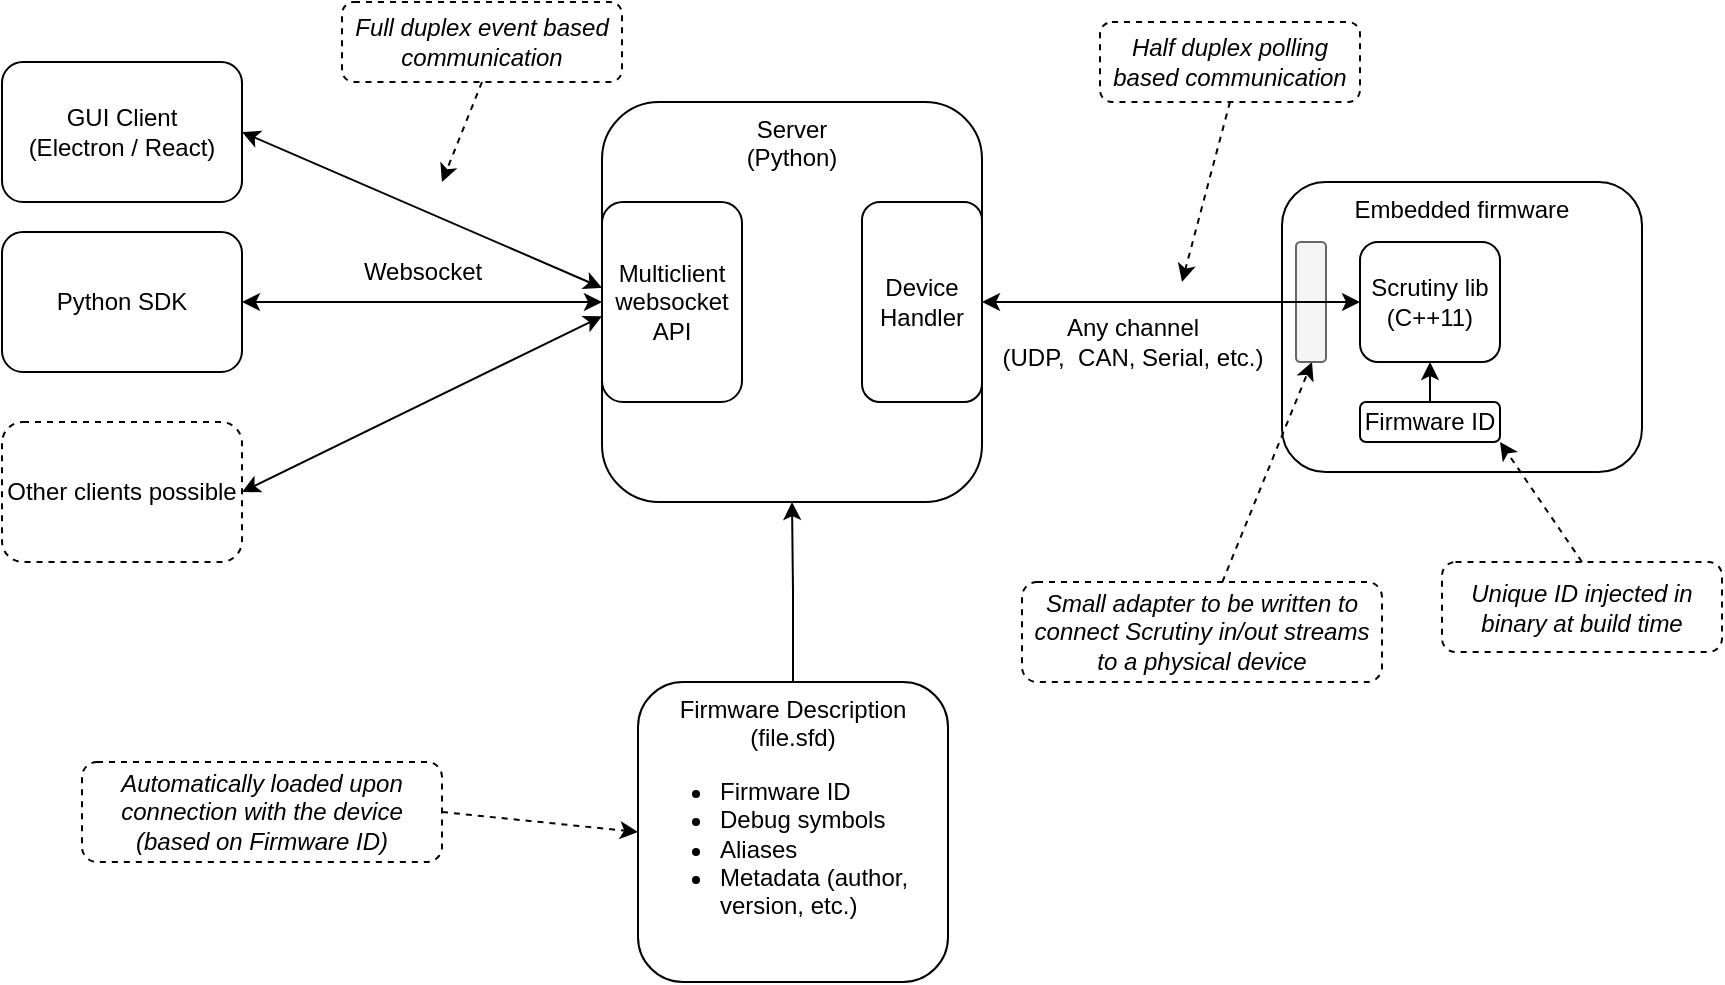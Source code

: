 <mxfile scale="2" border="0">
    <diagram id="TkqTKa8OCuHq-zXPvSPR" name="Page-1">
        <mxGraphModel dx="906" dy="397" grid="1" gridSize="10" guides="1" tooltips="1" connect="1" arrows="1" fold="1" page="1" pageScale="1" pageWidth="850" pageHeight="1100" background="#ffffff" math="0" shadow="0">
            <root>
                <mxCell id="0"/>
                <mxCell id="1" parent="0"/>
                <mxCell id="mlyRW9mOE5CwS9S9jdWl-1" value="&lt;div&gt;Server&lt;/div&gt;&lt;div&gt;(Python)&lt;br&gt;&lt;/div&gt;" style="rounded=1;whiteSpace=wrap;html=1;verticalAlign=top;" parent="1" vertex="1">
                    <mxGeometry x="330" y="80" width="190" height="200" as="geometry"/>
                </mxCell>
                <mxCell id="mlyRW9mOE5CwS9S9jdWl-2" value="Embedded firmware" style="rounded=1;whiteSpace=wrap;html=1;verticalAlign=top;align=center;" parent="1" vertex="1">
                    <mxGeometry x="670" y="120" width="180" height="145" as="geometry"/>
                </mxCell>
                <mxCell id="mlyRW9mOE5CwS9S9jdWl-3" value="&lt;div&gt;Scrutiny lib (C++11)&lt;/div&gt;" style="rounded=1;whiteSpace=wrap;html=1;" parent="1" vertex="1">
                    <mxGeometry x="709" y="150" width="70" height="60" as="geometry"/>
                </mxCell>
                <mxCell id="mlyRW9mOE5CwS9S9jdWl-6" value="&lt;div&gt;GUI Client&lt;br&gt;(Electron / React)&lt;br&gt;&lt;/div&gt;" style="rounded=1;whiteSpace=wrap;html=1;" parent="1" vertex="1">
                    <mxGeometry x="30" y="60" width="120" height="70" as="geometry"/>
                </mxCell>
                <mxCell id="mlyRW9mOE5CwS9S9jdWl-20" style="edgeStyle=orthogonalEdgeStyle;rounded=0;orthogonalLoop=1;jettySize=auto;html=1;exitX=1;exitY=0.5;exitDx=0;exitDy=0;startArrow=classic;startFill=1;" parent="1" source="mlyRW9mOE5CwS9S9jdWl-7" target="mlyRW9mOE5CwS9S9jdWl-14" edge="1">
                    <mxGeometry relative="1" as="geometry"/>
                </mxCell>
                <mxCell id="mlyRW9mOE5CwS9S9jdWl-7" value="Python SDK" style="rounded=1;whiteSpace=wrap;html=1;" parent="1" vertex="1">
                    <mxGeometry x="30" y="145" width="120" height="70" as="geometry"/>
                </mxCell>
                <mxCell id="mlyRW9mOE5CwS9S9jdWl-11" value="Other clients possible" style="rounded=1;whiteSpace=wrap;html=1;dashed=1;" parent="1" vertex="1">
                    <mxGeometry x="30" y="240" width="120" height="70" as="geometry"/>
                </mxCell>
                <mxCell id="mlyRW9mOE5CwS9S9jdWl-14" value="&lt;div&gt;Multiclient &lt;br&gt;&lt;/div&gt;&lt;div&gt;websocket API&lt;/div&gt;" style="rounded=1;whiteSpace=wrap;html=1;verticalAlign=middle;" parent="1" vertex="1">
                    <mxGeometry x="330" y="130" width="70" height="100" as="geometry"/>
                </mxCell>
                <mxCell id="mlyRW9mOE5CwS9S9jdWl-16" value="Half duplex polling based communication" style="rounded=1;whiteSpace=wrap;html=1;dashed=1;verticalAlign=middle;fontStyle=2;spacingLeft=5;spacingRight=5;spacing=-1;spacingBottom=5;spacingTop=5;" parent="1" vertex="1">
                    <mxGeometry x="579" y="40" width="130" height="40" as="geometry"/>
                </mxCell>
                <mxCell id="mlyRW9mOE5CwS9S9jdWl-17" value="Small adapter to be written to connect Scrutiny in/out streams to a physical device" style="rounded=1;whiteSpace=wrap;html=1;dashed=1;verticalAlign=middle;fontStyle=2;fontFamily=Helvetica;" parent="1" vertex="1">
                    <mxGeometry x="540" y="320" width="180" height="50" as="geometry"/>
                </mxCell>
                <mxCell id="mlyRW9mOE5CwS9S9jdWl-18" value="" style="endArrow=classic;html=1;rounded=0;dashed=1;" parent="1" source="mlyRW9mOE5CwS9S9jdWl-17" edge="1">
                    <mxGeometry width="50" height="50" relative="1" as="geometry">
                        <mxPoint x="430" y="210" as="sourcePoint"/>
                        <mxPoint x="685" y="210" as="targetPoint"/>
                    </mxGeometry>
                </mxCell>
                <mxCell id="mlyRW9mOE5CwS9S9jdWl-22" value="" style="rounded=1;whiteSpace=wrap;html=1;fillColor=#f5f5f5;fontColor=#333333;strokeColor=#666666;" parent="1" vertex="1">
                    <mxGeometry x="677" y="150" width="15" height="60" as="geometry"/>
                </mxCell>
                <mxCell id="mlyRW9mOE5CwS9S9jdWl-4" style="edgeStyle=orthogonalEdgeStyle;rounded=0;orthogonalLoop=1;jettySize=auto;html=1;startArrow=classic;startFill=1;" parent="1" source="mlyRW9mOE5CwS9S9jdWl-1" target="mlyRW9mOE5CwS9S9jdWl-3" edge="1">
                    <mxGeometry relative="1" as="geometry"/>
                </mxCell>
                <mxCell id="mlyRW9mOE5CwS9S9jdWl-25" value="Websocket" style="text;html=1;align=center;verticalAlign=middle;resizable=0;points=[];autosize=1;strokeColor=none;fillColor=none;" parent="1" vertex="1">
                    <mxGeometry x="200" y="150" width="80" height="30" as="geometry"/>
                </mxCell>
                <mxCell id="mlyRW9mOE5CwS9S9jdWl-26" value="Full duplex event based communication" style="rounded=1;whiteSpace=wrap;html=1;dashed=1;verticalAlign=middle;fontStyle=2;spacingTop=5;spacingLeft=5;spacingBottom=5;spacingRight=5;" parent="1" vertex="1">
                    <mxGeometry x="200" y="30" width="140" height="40" as="geometry"/>
                </mxCell>
                <mxCell id="mlyRW9mOE5CwS9S9jdWl-27" value="" style="endArrow=classic;html=1;rounded=0;dashed=1;exitX=0.5;exitY=1;exitDx=0;exitDy=0;" parent="1" source="mlyRW9mOE5CwS9S9jdWl-16" edge="1">
                    <mxGeometry width="50" height="50" relative="1" as="geometry">
                        <mxPoint x="724.12" y="330" as="sourcePoint"/>
                        <mxPoint x="620" y="170" as="targetPoint"/>
                    </mxGeometry>
                </mxCell>
                <mxCell id="mlyRW9mOE5CwS9S9jdWl-28" value="" style="endArrow=classic;html=1;rounded=0;dashed=1;exitX=0.5;exitY=1;exitDx=0;exitDy=0;" parent="1" source="mlyRW9mOE5CwS9S9jdWl-26" edge="1">
                    <mxGeometry width="50" height="50" relative="1" as="geometry">
                        <mxPoint x="545" y="90" as="sourcePoint"/>
                        <mxPoint x="250" y="120" as="targetPoint"/>
                    </mxGeometry>
                </mxCell>
                <mxCell id="mlyRW9mOE5CwS9S9jdWl-29" value="Any channel&lt;br&gt;&lt;div&gt;(UDP,&amp;nbsp; CAN, Serial, etc.)&lt;/div&gt;" style="text;html=1;align=center;verticalAlign=middle;resizable=0;points=[];autosize=1;strokeColor=none;fillColor=none;" parent="1" vertex="1">
                    <mxGeometry x="520" y="180" width="150" height="40" as="geometry"/>
                </mxCell>
                <mxCell id="SQRKmvJDJixICkFWZuLB-2" value="" style="endArrow=classic;startArrow=classic;html=1;rounded=0;entryX=0;entryY=0.571;entryDx=0;entryDy=0;entryPerimeter=0;exitX=1;exitY=0.5;exitDx=0;exitDy=0;" parent="1" source="mlyRW9mOE5CwS9S9jdWl-11" target="mlyRW9mOE5CwS9S9jdWl-14" edge="1">
                    <mxGeometry width="50" height="50" relative="1" as="geometry">
                        <mxPoint x="160" y="280" as="sourcePoint"/>
                        <mxPoint x="440" y="220" as="targetPoint"/>
                    </mxGeometry>
                </mxCell>
                <mxCell id="SQRKmvJDJixICkFWZuLB-3" value="" style="endArrow=classic;startArrow=classic;html=1;rounded=0;entryX=0;entryY=0.429;entryDx=0;entryDy=0;entryPerimeter=0;exitX=1;exitY=0.5;exitDx=0;exitDy=0;" parent="1" source="mlyRW9mOE5CwS9S9jdWl-6" target="mlyRW9mOE5CwS9S9jdWl-14" edge="1">
                    <mxGeometry width="50" height="50" relative="1" as="geometry">
                        <mxPoint x="170" y="290" as="sourcePoint"/>
                        <mxPoint x="340" y="200" as="targetPoint"/>
                    </mxGeometry>
                </mxCell>
                <mxCell id="SQRKmvJDJixICkFWZuLB-6" style="edgeStyle=orthogonalEdgeStyle;rounded=0;orthogonalLoop=1;jettySize=auto;html=1;exitX=0.5;exitY=0;exitDx=0;exitDy=0;" parent="1" source="SQRKmvJDJixICkFWZuLB-4" target="mlyRW9mOE5CwS9S9jdWl-1" edge="1">
                    <mxGeometry relative="1" as="geometry"/>
                </mxCell>
                <mxCell id="SQRKmvJDJixICkFWZuLB-4" value="&lt;div align=&quot;center&quot;&gt;Firmware Description&lt;br&gt;(file.sfd)&lt;br&gt;&lt;/div&gt;&lt;div align=&quot;left&quot;&gt;&lt;ul&gt;&lt;li&gt;Firmware ID&lt;/li&gt;&lt;li&gt;Debug symbols&lt;/li&gt;&lt;li&gt;Aliases&lt;/li&gt;&lt;li&gt;Metadata (author, version, etc.)&lt;br&gt;&lt;/li&gt;&lt;/ul&gt;&lt;/div&gt;" style="rounded=1;whiteSpace=wrap;html=1;verticalAlign=top;" parent="1" vertex="1">
                    <mxGeometry x="348" y="370" width="155" height="150" as="geometry"/>
                </mxCell>
                <mxCell id="SQRKmvJDJixICkFWZuLB-5" value="Device Handler" style="rounded=1;whiteSpace=wrap;html=1;verticalAlign=middle;" parent="1" vertex="1">
                    <mxGeometry x="460" y="130" width="60" height="100" as="geometry"/>
                </mxCell>
                <mxCell id="SQRKmvJDJixICkFWZuLB-8" style="edgeStyle=orthogonalEdgeStyle;rounded=0;orthogonalLoop=1;jettySize=auto;html=1;exitX=0.5;exitY=0;exitDx=0;exitDy=0;entryX=0.5;entryY=1;entryDx=0;entryDy=0;fontFamily=Helvetica;" parent="1" source="SQRKmvJDJixICkFWZuLB-7" target="mlyRW9mOE5CwS9S9jdWl-3" edge="1">
                    <mxGeometry relative="1" as="geometry"/>
                </mxCell>
                <mxCell id="SQRKmvJDJixICkFWZuLB-7" value="Firmware ID" style="rounded=1;whiteSpace=wrap;html=1;" parent="1" vertex="1">
                    <mxGeometry x="709" y="230" width="70" height="20" as="geometry"/>
                </mxCell>
                <mxCell id="SQRKmvJDJixICkFWZuLB-9" value="Unique ID injected in binary at build time" style="rounded=1;whiteSpace=wrap;html=1;dashed=1;verticalAlign=middle;fontStyle=2" parent="1" vertex="1">
                    <mxGeometry x="750" y="310" width="140" height="45" as="geometry"/>
                </mxCell>
                <mxCell id="SQRKmvJDJixICkFWZuLB-12" value="" style="endArrow=classic;html=1;rounded=0;dashed=1;entryX=1;entryY=1;entryDx=0;entryDy=0;exitX=0.5;exitY=0;exitDx=0;exitDy=0;" parent="1" source="SQRKmvJDJixICkFWZuLB-9" target="SQRKmvJDJixICkFWZuLB-7" edge="1">
                    <mxGeometry width="50" height="50" relative="1" as="geometry">
                        <mxPoint x="820" y="300" as="sourcePoint"/>
                        <mxPoint x="698" y="220" as="targetPoint"/>
                    </mxGeometry>
                </mxCell>
                <mxCell id="SQRKmvJDJixICkFWZuLB-14" value="&lt;div&gt;Automatically loaded upon connection with the device&lt;/div&gt;&lt;div&gt;(based on Firmware ID)&lt;/div&gt;" style="rounded=1;whiteSpace=wrap;html=1;dashed=1;verticalAlign=middle;fontStyle=2;fontFamily=Helvetica;" parent="1" vertex="1">
                    <mxGeometry x="70" y="410" width="180" height="50" as="geometry"/>
                </mxCell>
                <mxCell id="SQRKmvJDJixICkFWZuLB-16" value="" style="endArrow=classic;html=1;rounded=0;dashed=1;entryX=0;entryY=0.5;entryDx=0;entryDy=0;exitX=1;exitY=0.5;exitDx=0;exitDy=0;" parent="1" source="SQRKmvJDJixICkFWZuLB-14" target="SQRKmvJDJixICkFWZuLB-4" edge="1">
                    <mxGeometry width="50" height="50" relative="1" as="geometry">
                        <mxPoint x="200" y="420" as="sourcePoint"/>
                        <mxPoint x="245" y="310" as="targetPoint"/>
                    </mxGeometry>
                </mxCell>
            </root>
        </mxGraphModel>
    </diagram>
</mxfile>